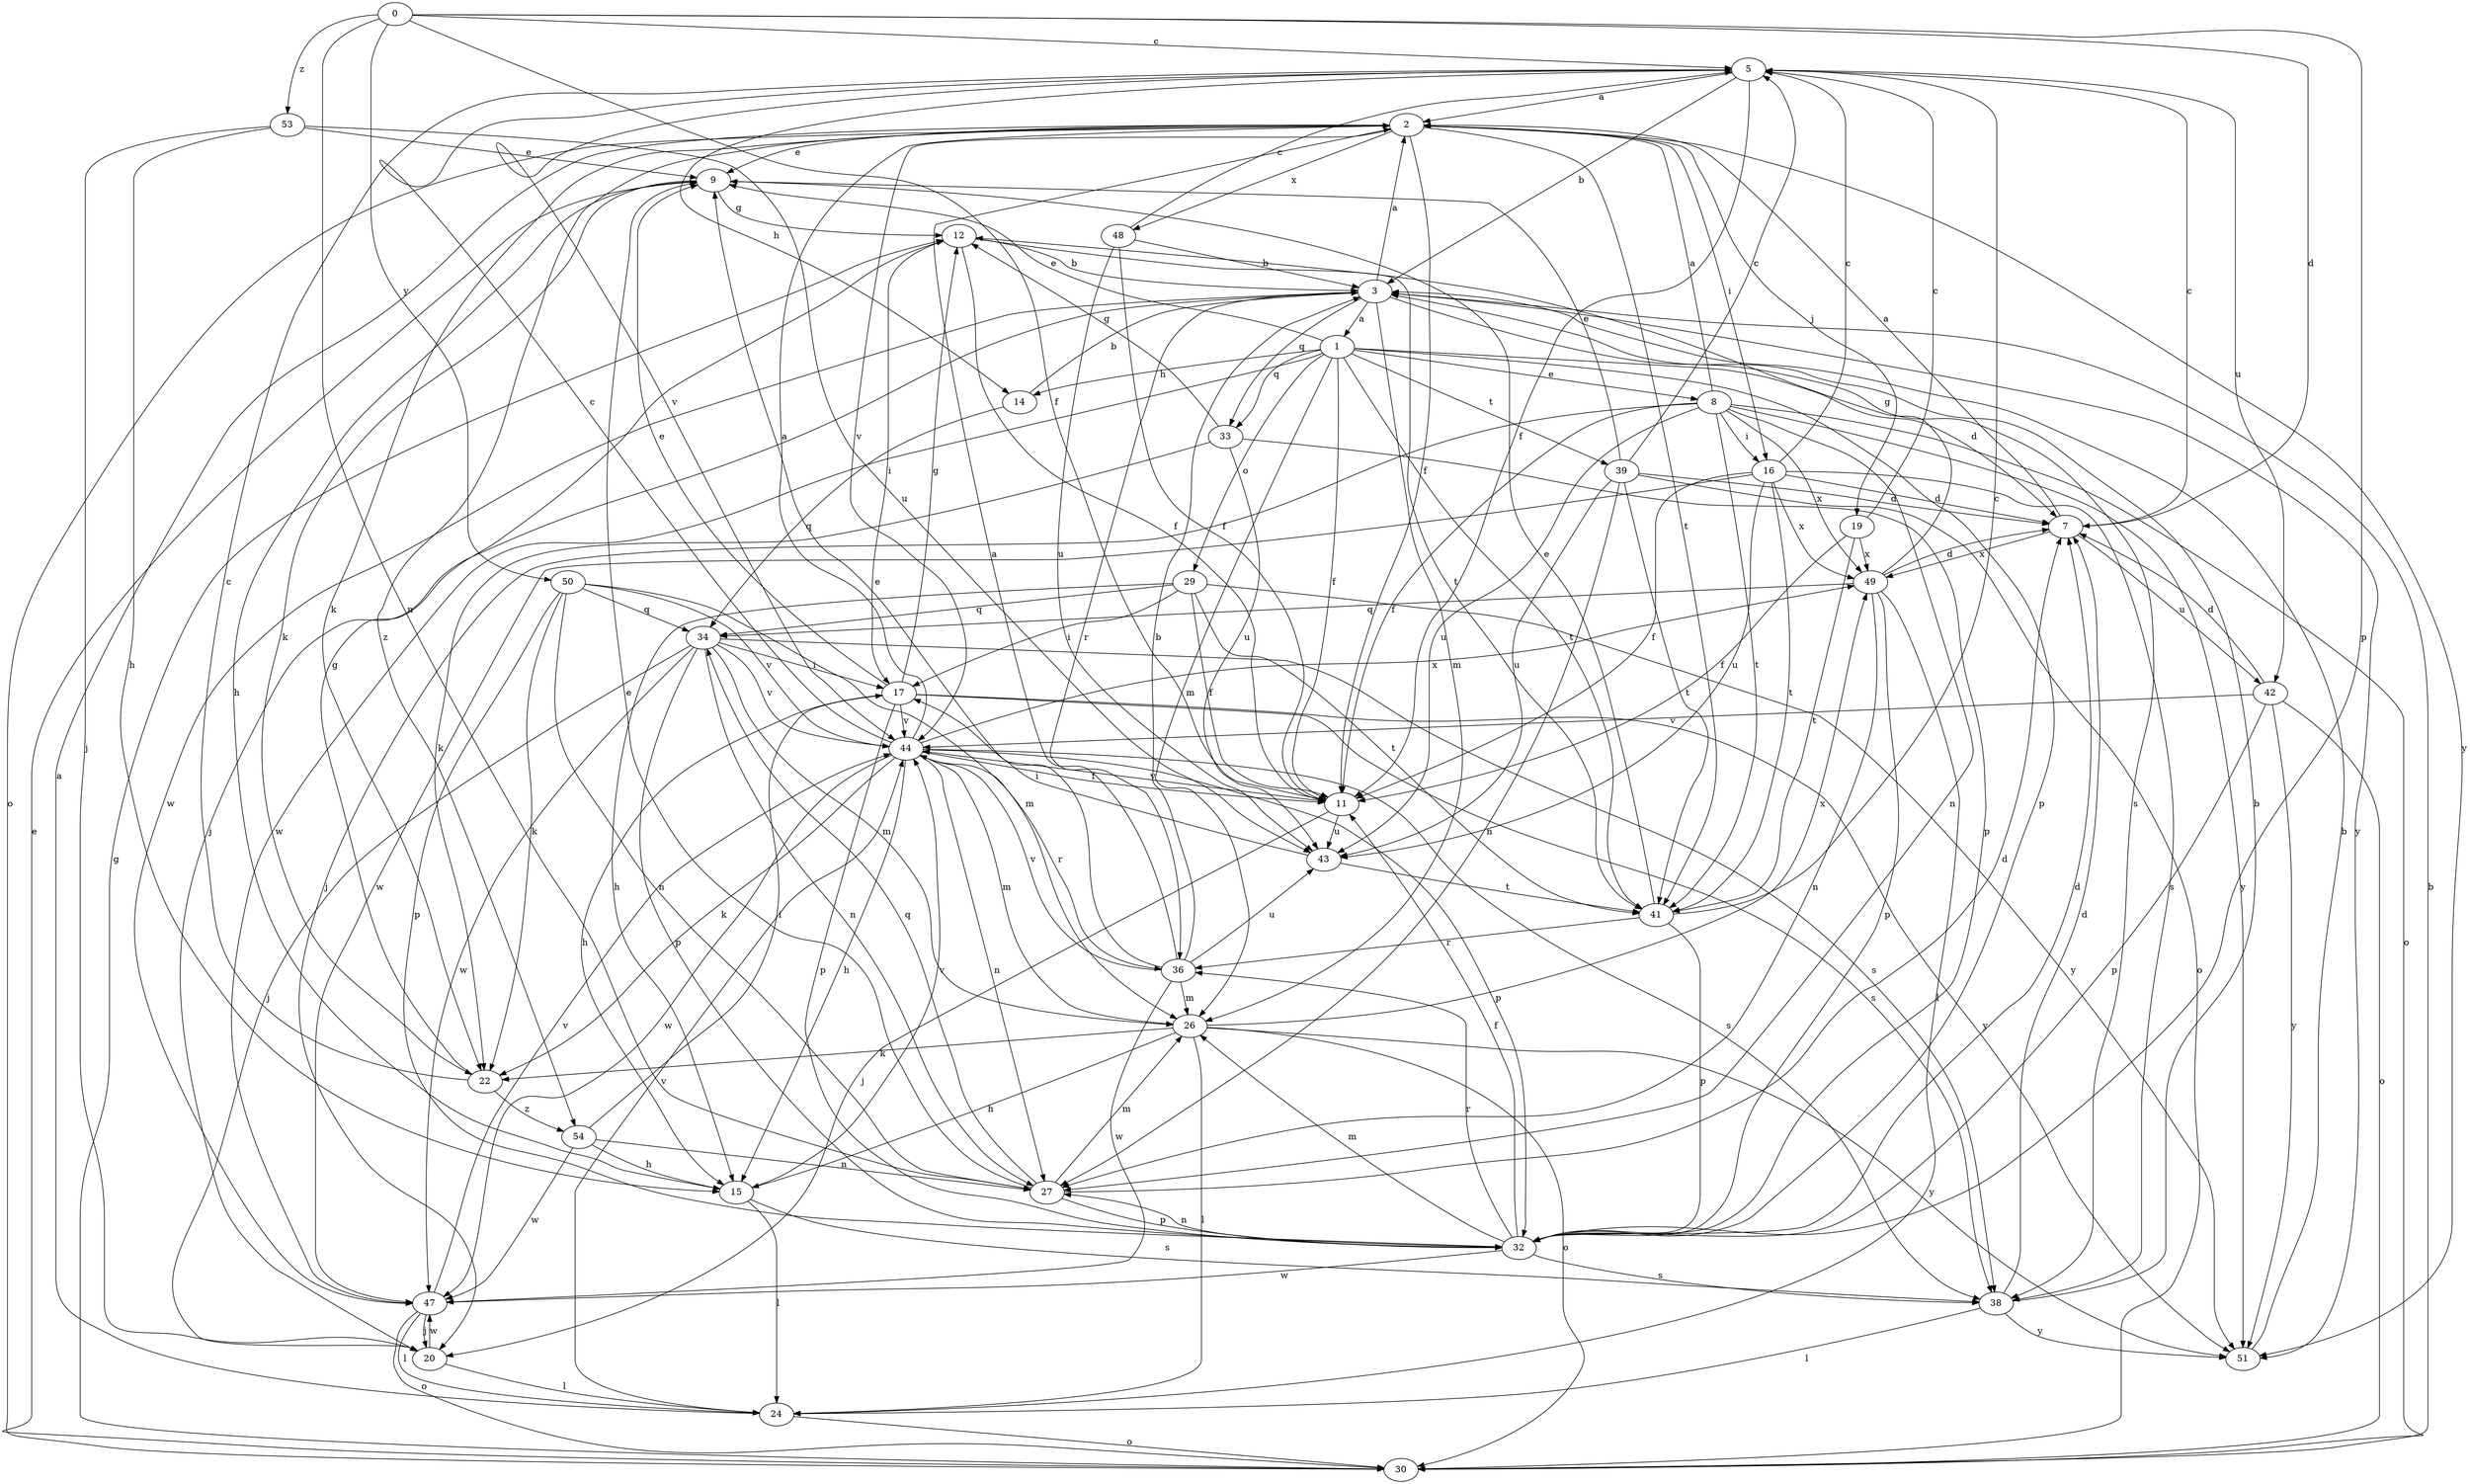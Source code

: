 strict digraph  {
0;
1;
2;
3;
5;
7;
8;
9;
11;
12;
14;
15;
16;
17;
19;
20;
22;
24;
26;
27;
29;
30;
32;
33;
34;
36;
38;
39;
41;
42;
43;
44;
47;
48;
49;
50;
51;
53;
54;
0 -> 5  [label=c];
0 -> 7  [label=d];
0 -> 11  [label=f];
0 -> 27  [label=n];
0 -> 32  [label=p];
0 -> 50  [label=y];
0 -> 53  [label=z];
1 -> 7  [label=d];
1 -> 8  [label=e];
1 -> 9  [label=e];
1 -> 11  [label=f];
1 -> 14  [label=h];
1 -> 26  [label=m];
1 -> 29  [label=o];
1 -> 32  [label=p];
1 -> 33  [label=q];
1 -> 39  [label=t];
1 -> 41  [label=t];
1 -> 47  [label=w];
2 -> 9  [label=e];
2 -> 11  [label=f];
2 -> 16  [label=i];
2 -> 19  [label=j];
2 -> 22  [label=k];
2 -> 30  [label=o];
2 -> 41  [label=t];
2 -> 44  [label=v];
2 -> 48  [label=x];
2 -> 51  [label=y];
2 -> 54  [label=z];
3 -> 1  [label=a];
3 -> 2  [label=a];
3 -> 20  [label=j];
3 -> 26  [label=m];
3 -> 33  [label=q];
3 -> 36  [label=r];
3 -> 38  [label=s];
3 -> 47  [label=w];
3 -> 51  [label=y];
5 -> 2  [label=a];
5 -> 3  [label=b];
5 -> 11  [label=f];
5 -> 14  [label=h];
5 -> 42  [label=u];
5 -> 44  [label=v];
7 -> 2  [label=a];
7 -> 5  [label=c];
7 -> 42  [label=u];
7 -> 49  [label=x];
8 -> 2  [label=a];
8 -> 11  [label=f];
8 -> 16  [label=i];
8 -> 20  [label=j];
8 -> 27  [label=n];
8 -> 30  [label=o];
8 -> 41  [label=t];
8 -> 43  [label=u];
8 -> 49  [label=x];
8 -> 51  [label=y];
9 -> 12  [label=g];
9 -> 15  [label=h];
9 -> 22  [label=k];
11 -> 20  [label=j];
11 -> 43  [label=u];
11 -> 44  [label=v];
12 -> 3  [label=b];
12 -> 11  [label=f];
12 -> 17  [label=i];
12 -> 41  [label=t];
14 -> 3  [label=b];
14 -> 34  [label=q];
15 -> 24  [label=l];
15 -> 38  [label=s];
15 -> 44  [label=v];
16 -> 5  [label=c];
16 -> 7  [label=d];
16 -> 11  [label=f];
16 -> 38  [label=s];
16 -> 41  [label=t];
16 -> 43  [label=u];
16 -> 47  [label=w];
16 -> 49  [label=x];
17 -> 9  [label=e];
17 -> 12  [label=g];
17 -> 15  [label=h];
17 -> 32  [label=p];
17 -> 38  [label=s];
17 -> 44  [label=v];
17 -> 51  [label=y];
19 -> 5  [label=c];
19 -> 11  [label=f];
19 -> 41  [label=t];
19 -> 49  [label=x];
20 -> 24  [label=l];
20 -> 47  [label=w];
22 -> 5  [label=c];
22 -> 12  [label=g];
22 -> 54  [label=z];
24 -> 2  [label=a];
24 -> 30  [label=o];
24 -> 44  [label=v];
26 -> 15  [label=h];
26 -> 22  [label=k];
26 -> 24  [label=l];
26 -> 30  [label=o];
26 -> 49  [label=x];
26 -> 51  [label=y];
27 -> 7  [label=d];
27 -> 9  [label=e];
27 -> 26  [label=m];
27 -> 32  [label=p];
27 -> 34  [label=q];
29 -> 11  [label=f];
29 -> 15  [label=h];
29 -> 17  [label=i];
29 -> 34  [label=q];
29 -> 41  [label=t];
29 -> 51  [label=y];
30 -> 3  [label=b];
30 -> 9  [label=e];
30 -> 12  [label=g];
32 -> 7  [label=d];
32 -> 11  [label=f];
32 -> 26  [label=m];
32 -> 27  [label=n];
32 -> 36  [label=r];
32 -> 38  [label=s];
32 -> 47  [label=w];
33 -> 12  [label=g];
33 -> 22  [label=k];
33 -> 32  [label=p];
33 -> 43  [label=u];
34 -> 17  [label=i];
34 -> 20  [label=j];
34 -> 26  [label=m];
34 -> 27  [label=n];
34 -> 32  [label=p];
34 -> 38  [label=s];
34 -> 44  [label=v];
34 -> 47  [label=w];
36 -> 2  [label=a];
36 -> 3  [label=b];
36 -> 9  [label=e];
36 -> 26  [label=m];
36 -> 43  [label=u];
36 -> 44  [label=v];
36 -> 47  [label=w];
38 -> 3  [label=b];
38 -> 7  [label=d];
38 -> 24  [label=l];
38 -> 51  [label=y];
39 -> 5  [label=c];
39 -> 7  [label=d];
39 -> 9  [label=e];
39 -> 27  [label=n];
39 -> 30  [label=o];
39 -> 41  [label=t];
39 -> 43  [label=u];
41 -> 5  [label=c];
41 -> 9  [label=e];
41 -> 32  [label=p];
41 -> 36  [label=r];
42 -> 7  [label=d];
42 -> 30  [label=o];
42 -> 32  [label=p];
42 -> 44  [label=v];
42 -> 51  [label=y];
43 -> 17  [label=i];
43 -> 41  [label=t];
44 -> 2  [label=a];
44 -> 5  [label=c];
44 -> 11  [label=f];
44 -> 15  [label=h];
44 -> 22  [label=k];
44 -> 26  [label=m];
44 -> 27  [label=n];
44 -> 32  [label=p];
44 -> 36  [label=r];
44 -> 38  [label=s];
44 -> 47  [label=w];
44 -> 49  [label=x];
47 -> 20  [label=j];
47 -> 24  [label=l];
47 -> 30  [label=o];
47 -> 44  [label=v];
48 -> 3  [label=b];
48 -> 5  [label=c];
48 -> 11  [label=f];
48 -> 43  [label=u];
49 -> 7  [label=d];
49 -> 12  [label=g];
49 -> 24  [label=l];
49 -> 27  [label=n];
49 -> 32  [label=p];
49 -> 34  [label=q];
50 -> 22  [label=k];
50 -> 26  [label=m];
50 -> 27  [label=n];
50 -> 32  [label=p];
50 -> 34  [label=q];
50 -> 44  [label=v];
51 -> 3  [label=b];
53 -> 9  [label=e];
53 -> 15  [label=h];
53 -> 20  [label=j];
53 -> 43  [label=u];
54 -> 15  [label=h];
54 -> 17  [label=i];
54 -> 27  [label=n];
54 -> 47  [label=w];
}
